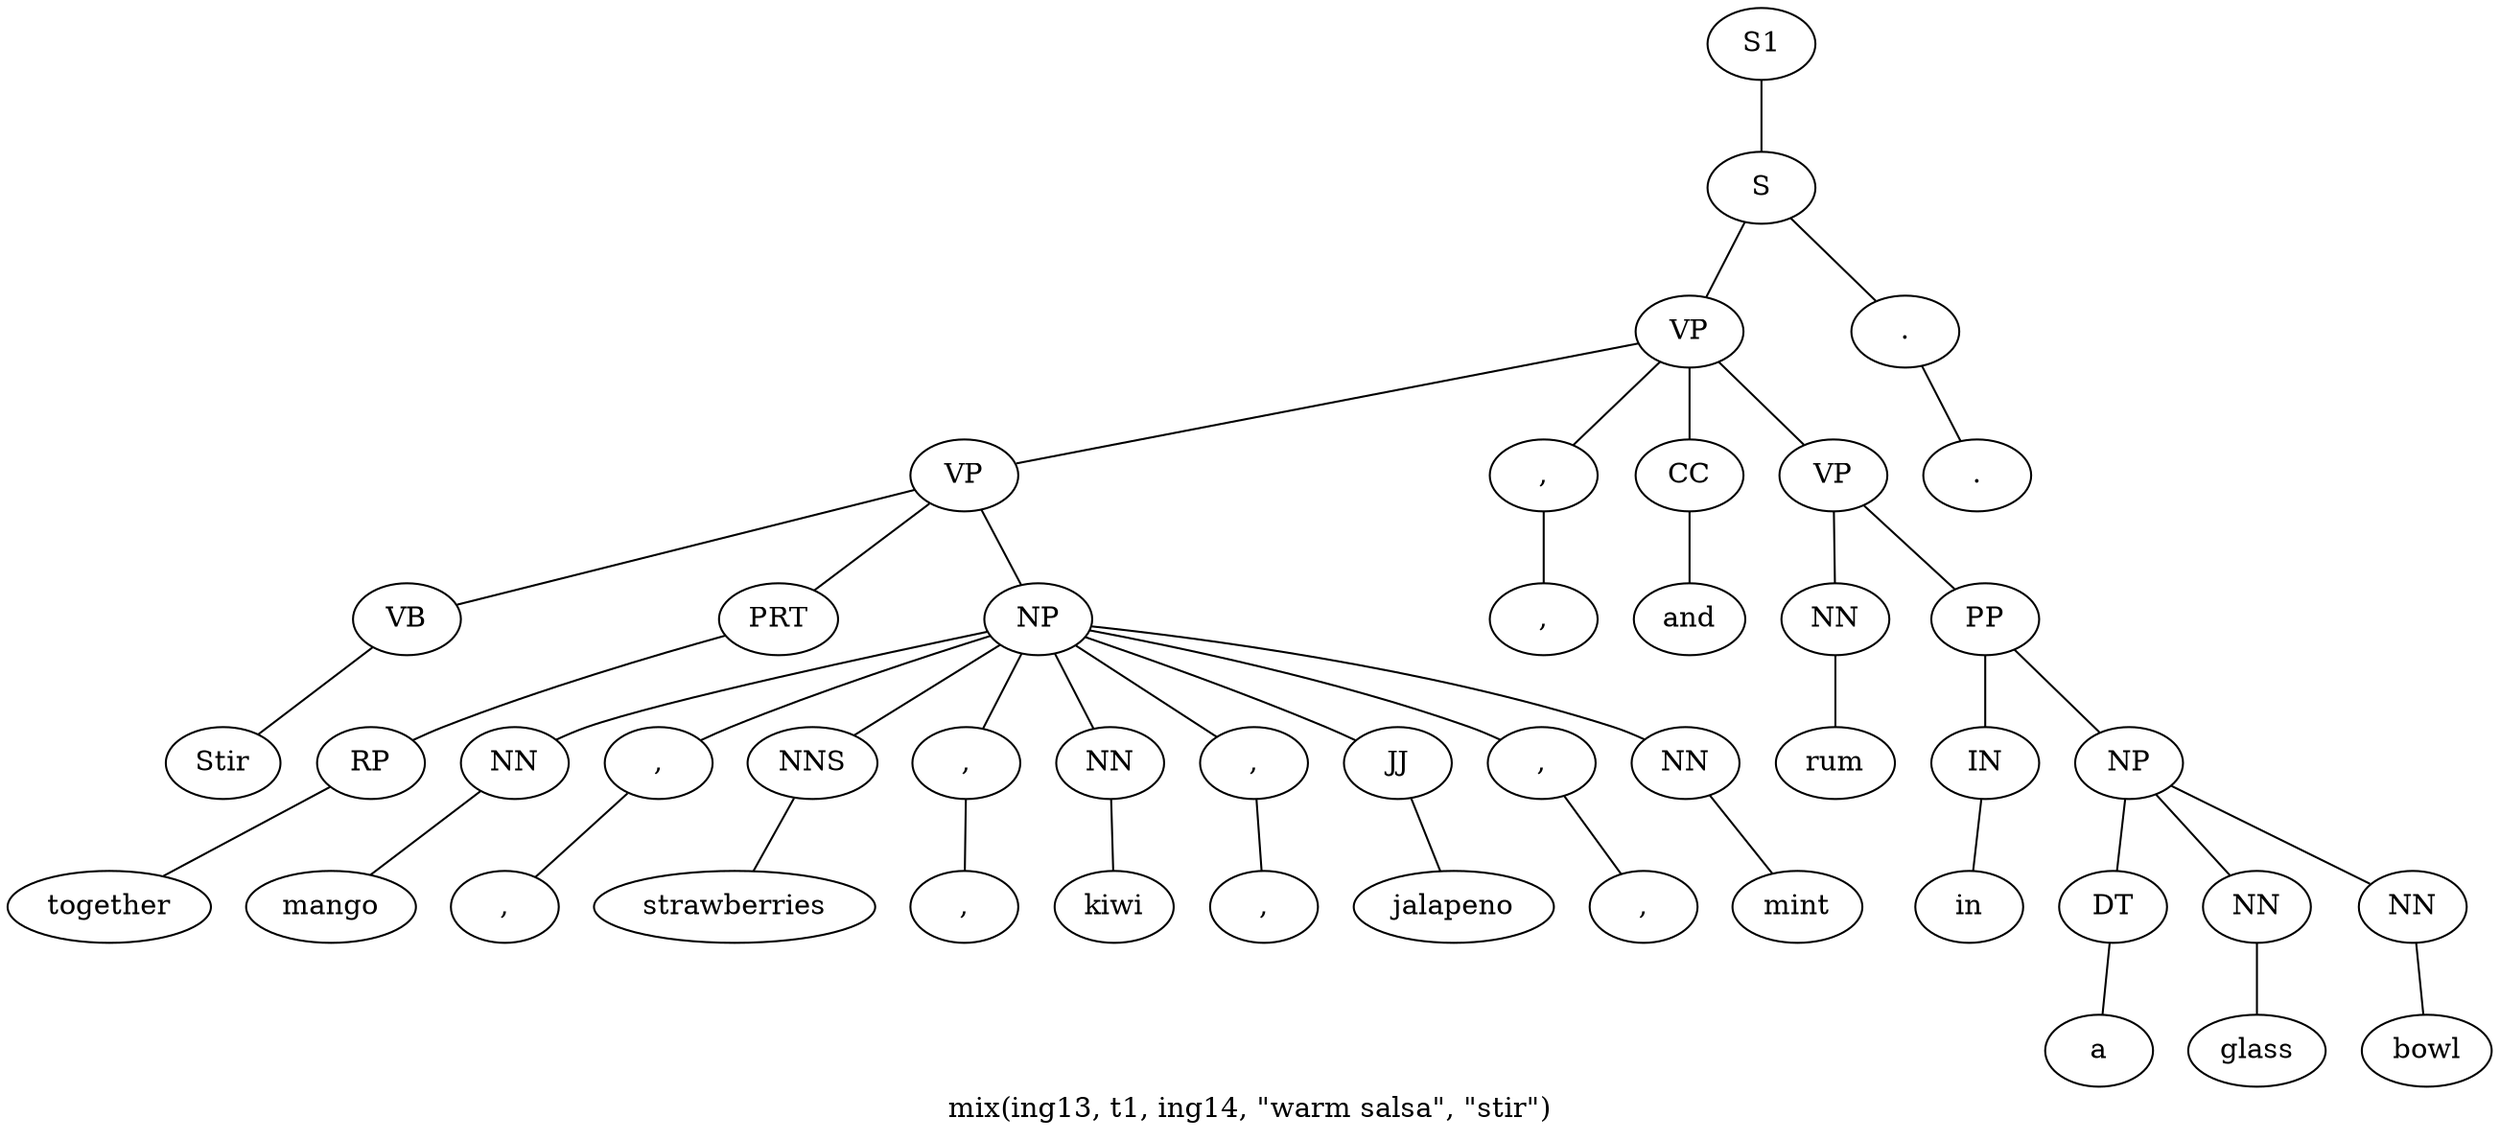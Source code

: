 graph SyntaxGraph {
	label = "mix(ing13, t1, ing14, \"warm salsa\", \"stir\")";
	Node0 [label="S1"];
	Node1 [label="S"];
	Node2 [label="VP"];
	Node3 [label="VP"];
	Node4 [label="VB"];
	Node5 [label="Stir"];
	Node6 [label="PRT"];
	Node7 [label="RP"];
	Node8 [label="together"];
	Node9 [label="NP"];
	Node10 [label="NN"];
	Node11 [label="mango"];
	Node12 [label=","];
	Node13 [label=","];
	Node14 [label="NNS"];
	Node15 [label="strawberries"];
	Node16 [label=","];
	Node17 [label=","];
	Node18 [label="NN"];
	Node19 [label="kiwi"];
	Node20 [label=","];
	Node21 [label=","];
	Node22 [label="JJ"];
	Node23 [label="jalapeno"];
	Node24 [label=","];
	Node25 [label=","];
	Node26 [label="NN"];
	Node27 [label="mint"];
	Node28 [label=","];
	Node29 [label=","];
	Node30 [label="CC"];
	Node31 [label="and"];
	Node32 [label="VP"];
	Node33 [label="NN"];
	Node34 [label="rum"];
	Node35 [label="PP"];
	Node36 [label="IN"];
	Node37 [label="in"];
	Node38 [label="NP"];
	Node39 [label="DT"];
	Node40 [label="a"];
	Node41 [label="NN"];
	Node42 [label="glass"];
	Node43 [label="NN"];
	Node44 [label="bowl"];
	Node45 [label="."];
	Node46 [label="."];

	Node0 -- Node1;
	Node1 -- Node2;
	Node1 -- Node45;
	Node2 -- Node3;
	Node2 -- Node28;
	Node2 -- Node30;
	Node2 -- Node32;
	Node3 -- Node4;
	Node3 -- Node6;
	Node3 -- Node9;
	Node4 -- Node5;
	Node6 -- Node7;
	Node7 -- Node8;
	Node9 -- Node10;
	Node9 -- Node12;
	Node9 -- Node14;
	Node9 -- Node16;
	Node9 -- Node18;
	Node9 -- Node20;
	Node9 -- Node22;
	Node9 -- Node24;
	Node9 -- Node26;
	Node10 -- Node11;
	Node12 -- Node13;
	Node14 -- Node15;
	Node16 -- Node17;
	Node18 -- Node19;
	Node20 -- Node21;
	Node22 -- Node23;
	Node24 -- Node25;
	Node26 -- Node27;
	Node28 -- Node29;
	Node30 -- Node31;
	Node32 -- Node33;
	Node32 -- Node35;
	Node33 -- Node34;
	Node35 -- Node36;
	Node35 -- Node38;
	Node36 -- Node37;
	Node38 -- Node39;
	Node38 -- Node41;
	Node38 -- Node43;
	Node39 -- Node40;
	Node41 -- Node42;
	Node43 -- Node44;
	Node45 -- Node46;
}